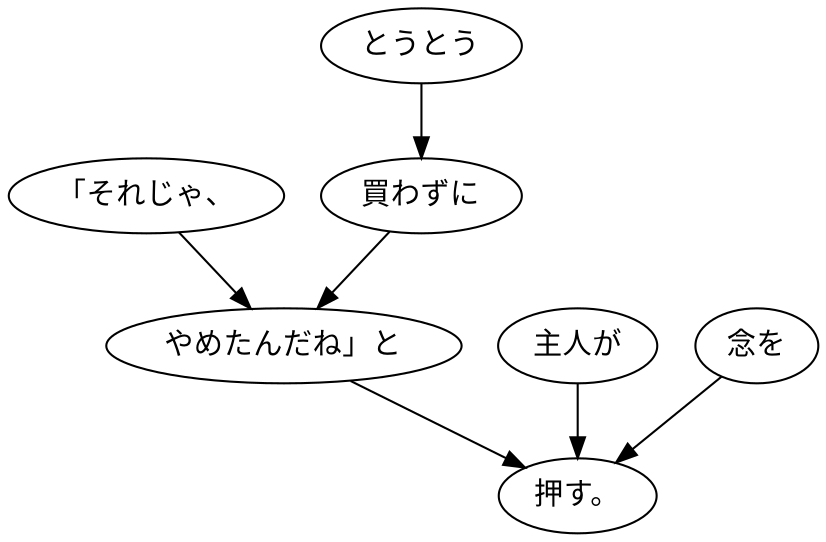 digraph graph8055 {
	node0 [label="「それじゃ、"];
	node1 [label="とうとう"];
	node2 [label="買わずに"];
	node3 [label="やめたんだね」と"];
	node4 [label="主人が"];
	node5 [label="念を"];
	node6 [label="押す。"];
	node0 -> node3;
	node1 -> node2;
	node2 -> node3;
	node3 -> node6;
	node4 -> node6;
	node5 -> node6;
}
